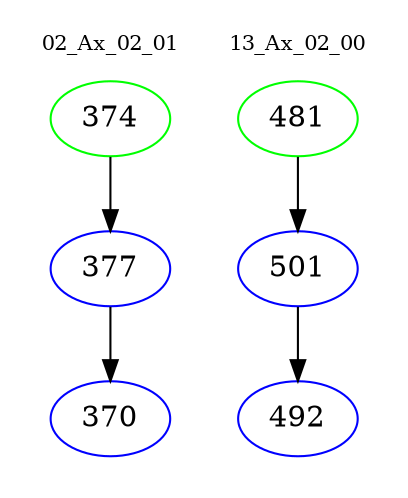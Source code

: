 digraph{
subgraph cluster_0 {
color = white
label = "02_Ax_02_01";
fontsize=10;
T0_374 [label="374", color="green"]
T0_374 -> T0_377 [color="black"]
T0_377 [label="377", color="blue"]
T0_377 -> T0_370 [color="black"]
T0_370 [label="370", color="blue"]
}
subgraph cluster_1 {
color = white
label = "13_Ax_02_00";
fontsize=10;
T1_481 [label="481", color="green"]
T1_481 -> T1_501 [color="black"]
T1_501 [label="501", color="blue"]
T1_501 -> T1_492 [color="black"]
T1_492 [label="492", color="blue"]
}
}
